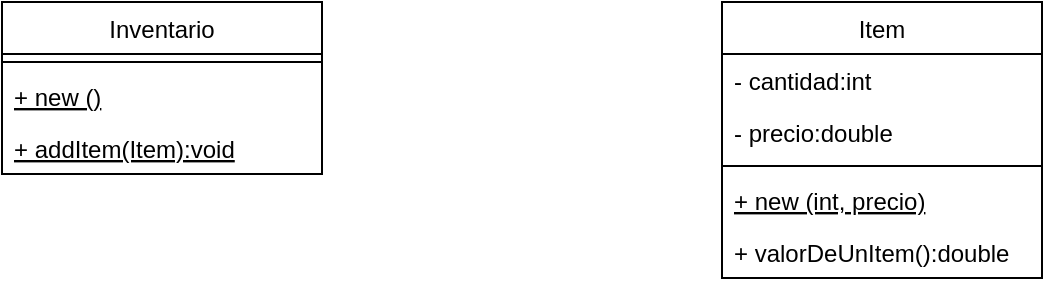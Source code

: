 <mxfile version="20.6.0" type="github">
  <diagram id="C5RBs43oDa-KdzZeNtuy" name="Page-1">
    <mxGraphModel dx="868" dy="450" grid="1" gridSize="10" guides="1" tooltips="1" connect="1" arrows="1" fold="1" page="1" pageScale="1" pageWidth="827" pageHeight="1169" math="0" shadow="0">
      <root>
        <mxCell id="WIyWlLk6GJQsqaUBKTNV-0" />
        <mxCell id="WIyWlLk6GJQsqaUBKTNV-1" parent="WIyWlLk6GJQsqaUBKTNV-0" />
        <mxCell id="Q4Jgzchujn3yijIAJBRP-0" value="Item" style="swimlane;fontStyle=0;align=center;verticalAlign=top;childLayout=stackLayout;horizontal=1;startSize=26;horizontalStack=0;resizeParent=1;resizeParentMax=0;resizeLast=0;collapsible=1;marginBottom=0;" vertex="1" parent="WIyWlLk6GJQsqaUBKTNV-1">
          <mxGeometry x="640" y="80" width="160" height="138" as="geometry" />
        </mxCell>
        <mxCell id="Q4Jgzchujn3yijIAJBRP-1" value="- cantidad:int" style="text;strokeColor=none;fillColor=none;align=left;verticalAlign=top;spacingLeft=4;spacingRight=4;overflow=hidden;rotatable=0;points=[[0,0.5],[1,0.5]];portConstraint=eastwest;" vertex="1" parent="Q4Jgzchujn3yijIAJBRP-0">
          <mxGeometry y="26" width="160" height="26" as="geometry" />
        </mxCell>
        <mxCell id="Q4Jgzchujn3yijIAJBRP-3" value="- precio:double" style="text;strokeColor=none;fillColor=none;align=left;verticalAlign=top;spacingLeft=4;spacingRight=4;overflow=hidden;rotatable=0;points=[[0,0.5],[1,0.5]];portConstraint=eastwest;" vertex="1" parent="Q4Jgzchujn3yijIAJBRP-0">
          <mxGeometry y="52" width="160" height="26" as="geometry" />
        </mxCell>
        <mxCell id="Q4Jgzchujn3yijIAJBRP-2" value="" style="line;strokeWidth=1;fillColor=none;align=left;verticalAlign=middle;spacingTop=-1;spacingLeft=3;spacingRight=3;rotatable=0;labelPosition=right;points=[];portConstraint=eastwest;strokeColor=inherit;" vertex="1" parent="Q4Jgzchujn3yijIAJBRP-0">
          <mxGeometry y="78" width="160" height="8" as="geometry" />
        </mxCell>
        <mxCell id="Q4Jgzchujn3yijIAJBRP-4" value="+ new (int, precio)" style="text;strokeColor=none;fillColor=none;align=left;verticalAlign=top;spacingLeft=4;spacingRight=4;overflow=hidden;rotatable=0;points=[[0,0.5],[1,0.5]];portConstraint=eastwest;fontStyle=4" vertex="1" parent="Q4Jgzchujn3yijIAJBRP-0">
          <mxGeometry y="86" width="160" height="26" as="geometry" />
        </mxCell>
        <mxCell id="Q4Jgzchujn3yijIAJBRP-5" value="+ valorDeUnItem():double" style="text;strokeColor=none;fillColor=none;align=left;verticalAlign=top;spacingLeft=4;spacingRight=4;overflow=hidden;rotatable=0;points=[[0,0.5],[1,0.5]];portConstraint=eastwest;fontStyle=0" vertex="1" parent="Q4Jgzchujn3yijIAJBRP-0">
          <mxGeometry y="112" width="160" height="26" as="geometry" />
        </mxCell>
        <mxCell id="Q4Jgzchujn3yijIAJBRP-6" value="Inventario" style="swimlane;fontStyle=0;align=center;verticalAlign=top;childLayout=stackLayout;horizontal=1;startSize=26;horizontalStack=0;resizeParent=1;resizeParentMax=0;resizeLast=0;collapsible=1;marginBottom=0;" vertex="1" parent="WIyWlLk6GJQsqaUBKTNV-1">
          <mxGeometry x="280" y="80" width="160" height="86" as="geometry" />
        </mxCell>
        <mxCell id="Q4Jgzchujn3yijIAJBRP-8" value="" style="line;strokeWidth=1;fillColor=none;align=left;verticalAlign=middle;spacingTop=-1;spacingLeft=3;spacingRight=3;rotatable=0;labelPosition=right;points=[];portConstraint=eastwest;strokeColor=inherit;" vertex="1" parent="Q4Jgzchujn3yijIAJBRP-6">
          <mxGeometry y="26" width="160" height="8" as="geometry" />
        </mxCell>
        <mxCell id="Q4Jgzchujn3yijIAJBRP-9" value="+ new ()" style="text;strokeColor=none;fillColor=none;align=left;verticalAlign=top;spacingLeft=4;spacingRight=4;overflow=hidden;rotatable=0;points=[[0,0.5],[1,0.5]];portConstraint=eastwest;fontStyle=4" vertex="1" parent="Q4Jgzchujn3yijIAJBRP-6">
          <mxGeometry y="34" width="160" height="26" as="geometry" />
        </mxCell>
        <mxCell id="Q4Jgzchujn3yijIAJBRP-10" value="+ addItem(Item):void" style="text;strokeColor=none;fillColor=none;align=left;verticalAlign=top;spacingLeft=4;spacingRight=4;overflow=hidden;rotatable=0;points=[[0,0.5],[1,0.5]];portConstraint=eastwest;fontStyle=4" vertex="1" parent="Q4Jgzchujn3yijIAJBRP-6">
          <mxGeometry y="60" width="160" height="26" as="geometry" />
        </mxCell>
      </root>
    </mxGraphModel>
  </diagram>
</mxfile>

